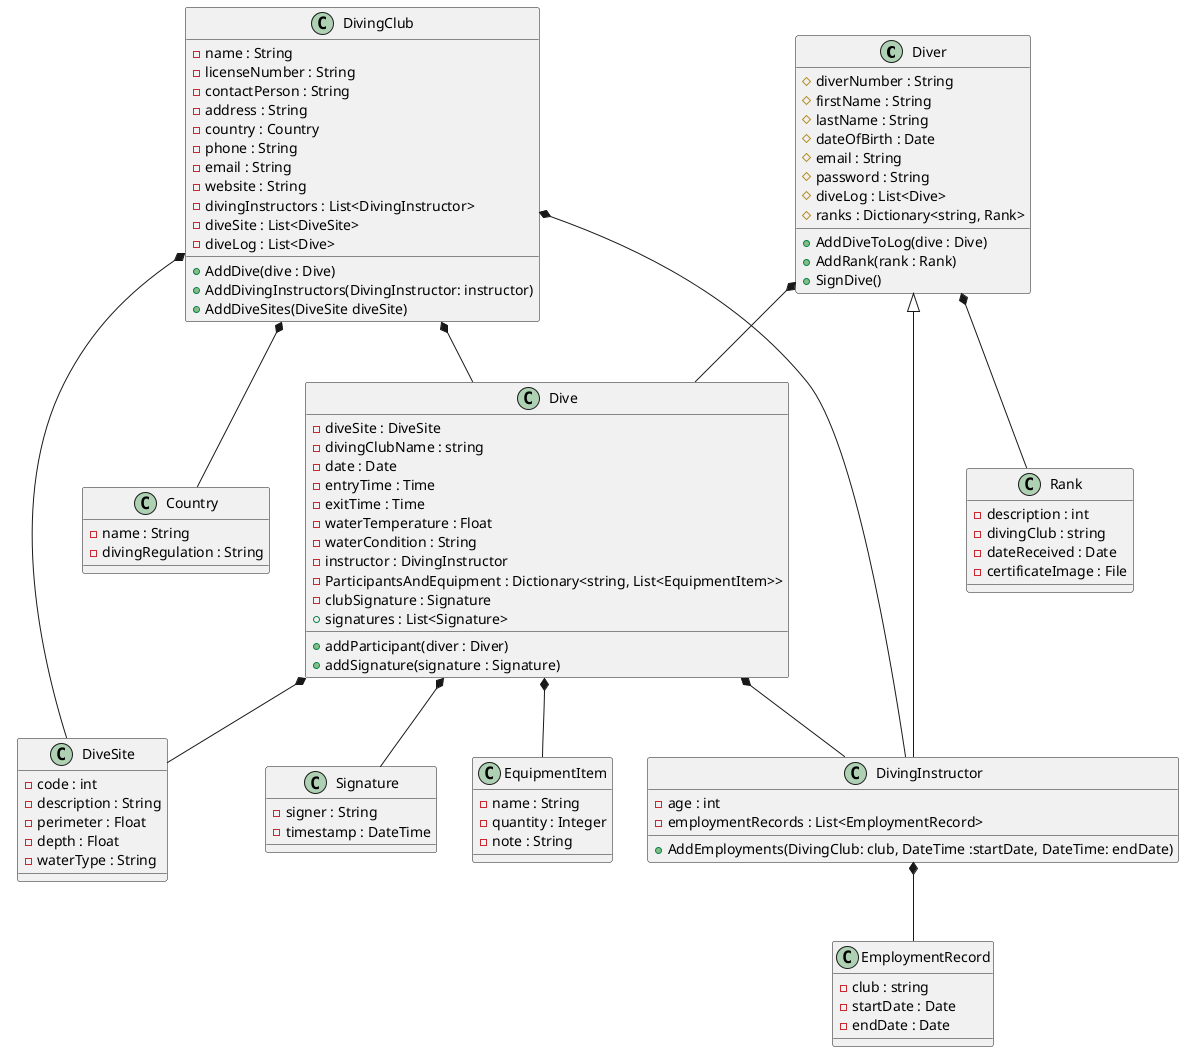 @startuml Diving Class Diagram

class Diver {
    #diverNumber : String
    #firstName : String
    #lastName : String
    #dateOfBirth : Date
    #email : String
    #password : String
    #diveLog : List<Dive>
    #ranks : Dictionary<string, Rank>

    +AddDiveToLog(dive : Dive)
    +AddRank(rank : Rank)
    +SignDive()
}

class Dive {
    -diveSite : DiveSite
    -divingClubName : string
    -date : Date
    -entryTime : Time
    -exitTime : Time
    -waterTemperature : Float
    -waterCondition : String
    -instructor : DivingInstructor
    -ParticipantsAndEquipment : Dictionary<string, List<EquipmentItem>>
    -clubSignature : Signature
    +signatures : List<Signature>
    +addParticipant(diver : Diver)
    +addSignature(signature : Signature)
}

class DiveSite {
    -code : int
    -description : String
    -perimeter : Float
    -depth : Float
    -waterType : String
}

class DivingInstructor extends Diver {
    -age : int
    -employmentRecords : List<EmploymentRecord>
    +AddEmployments(DivingClub: club, DateTime :startDate, DateTime: endDate)
}

class EmploymentRecord {
    -club : string
    -startDate : Date
    -endDate : Date
}

class DivingClub {
    -name : String
    -licenseNumber : String
    -contactPerson : String
    -address : String
    -country : Country
    -phone : String
    -email : String
    -website : String
    -divingInstructors : List<DivingInstructor>
    -diveSite : List<DiveSite>
    -diveLog : List<Dive>
    +AddDive(dive : Dive)
    +AddDivingInstructors(DivingInstructor: instructor)
    +AddDiveSites(DiveSite diveSite)
}

class Country {
    -name : String
    -divingRegulation : String
}

class EquipmentItem {
    -name : String
    -quantity : Integer
    -note : String

}
class Signature {
    -signer : String
    -timestamp : DateTime
}

class Rank {
    -description : int
    -divingClub : string
    -dateReceived : Date
    -certificateImage : File
}


DivingClub *-- Country
DivingClub *-- DivingInstructor
DivingClub *-- DiveSite
DivingClub *-- Dive

Dive *-- DiveSite
Dive *-- DivingInstructor
Dive *-- EquipmentItem
Dive *-- Signature

Diver *-- Dive
Diver *-- Rank

DivingInstructor *-- EmploymentRecord


' Dive *-- DiveSite
' Dive *- Diver
' Dive *- DivingInstructor
' Dive *- Signature

' DivingInstructor *-- EmploymentRecord

' EmploymentRecord *-- DivingClub

' Rank *- DivingClub

' Diver *- DiveLog
' Diver *- EquipmentItem
' Diver *- Rank

' DiveLog *-- Dive

' DivingClub *-- Country
' DivingClub *-- DivingInstructor
' DivingClub *- DiveSite


@enduml